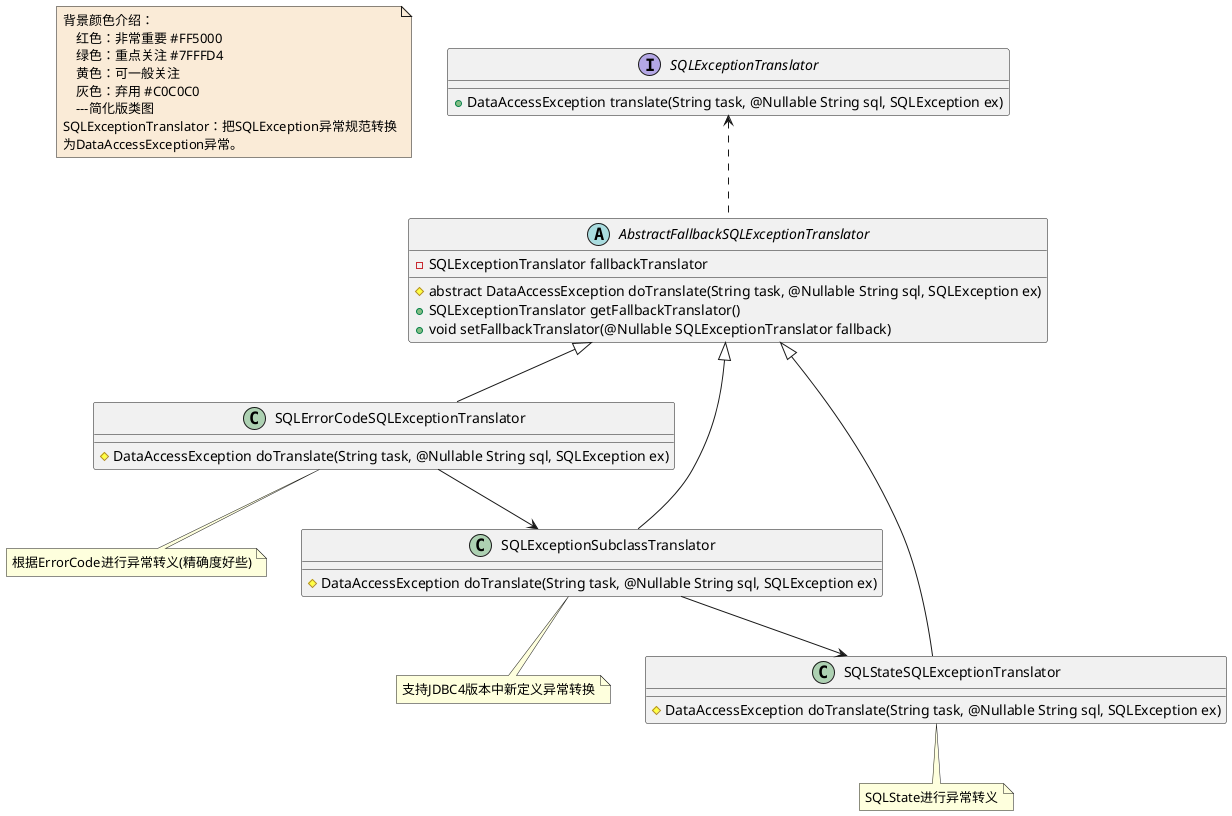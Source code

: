 @startuml

note  as N1 #FAEBD7
    背景颜色介绍：
        红色：非常重要 #FF5000
        绿色：重点关注 #7FFFD4
        黄色：可一般关注
        灰色：弃用 #C0C0C0
        ---简化版类图
    SQLExceptionTranslator：把SQLException异常规范转换
    为DataAccessException异常。
end note


interface SQLExceptionTranslator
SQLExceptionTranslator : +DataAccessException translate(String task, @Nullable String sql, SQLException ex)
abstract class AbstractFallbackSQLExceptionTranslator
AbstractFallbackSQLExceptionTranslator : -SQLExceptionTranslator fallbackTranslator
AbstractFallbackSQLExceptionTranslator : #abstract DataAccessException doTranslate(String task, @Nullable String sql, SQLException ex)
AbstractFallbackSQLExceptionTranslator : +SQLExceptionTranslator getFallbackTranslator()
AbstractFallbackSQLExceptionTranslator : +void setFallbackTranslator(@Nullable SQLExceptionTranslator fallback)
class SQLErrorCodeSQLExceptionTranslator
SQLErrorCodeSQLExceptionTranslator : #DataAccessException doTranslate(String task, @Nullable String sql, SQLException ex)
note bottom : 根据ErrorCode进行异常转义(精确度好些)
class SQLExceptionSubclassTranslator
SQLExceptionSubclassTranslator : #DataAccessException doTranslate(String task, @Nullable String sql, SQLException ex)
note bottom : 支持JDBC4版本中新定义异常转换
class SQLStateSQLExceptionTranslator
SQLStateSQLExceptionTranslator : #DataAccessException doTranslate(String task, @Nullable String sql, SQLException ex)
note bottom : SQLState进行异常转义



AbstractFallbackSQLExceptionTranslator <|-- SQLErrorCodeSQLExceptionTranslator
AbstractFallbackSQLExceptionTranslator <|-- SQLExceptionSubclassTranslator
AbstractFallbackSQLExceptionTranslator <|-- SQLStateSQLExceptionTranslator


SQLErrorCodeSQLExceptionTranslator --> SQLExceptionSubclassTranslator

SQLExceptionSubclassTranslator --> SQLStateSQLExceptionTranslator

SQLExceptionTranslator <.. AbstractFallbackSQLExceptionTranslator

@enduml